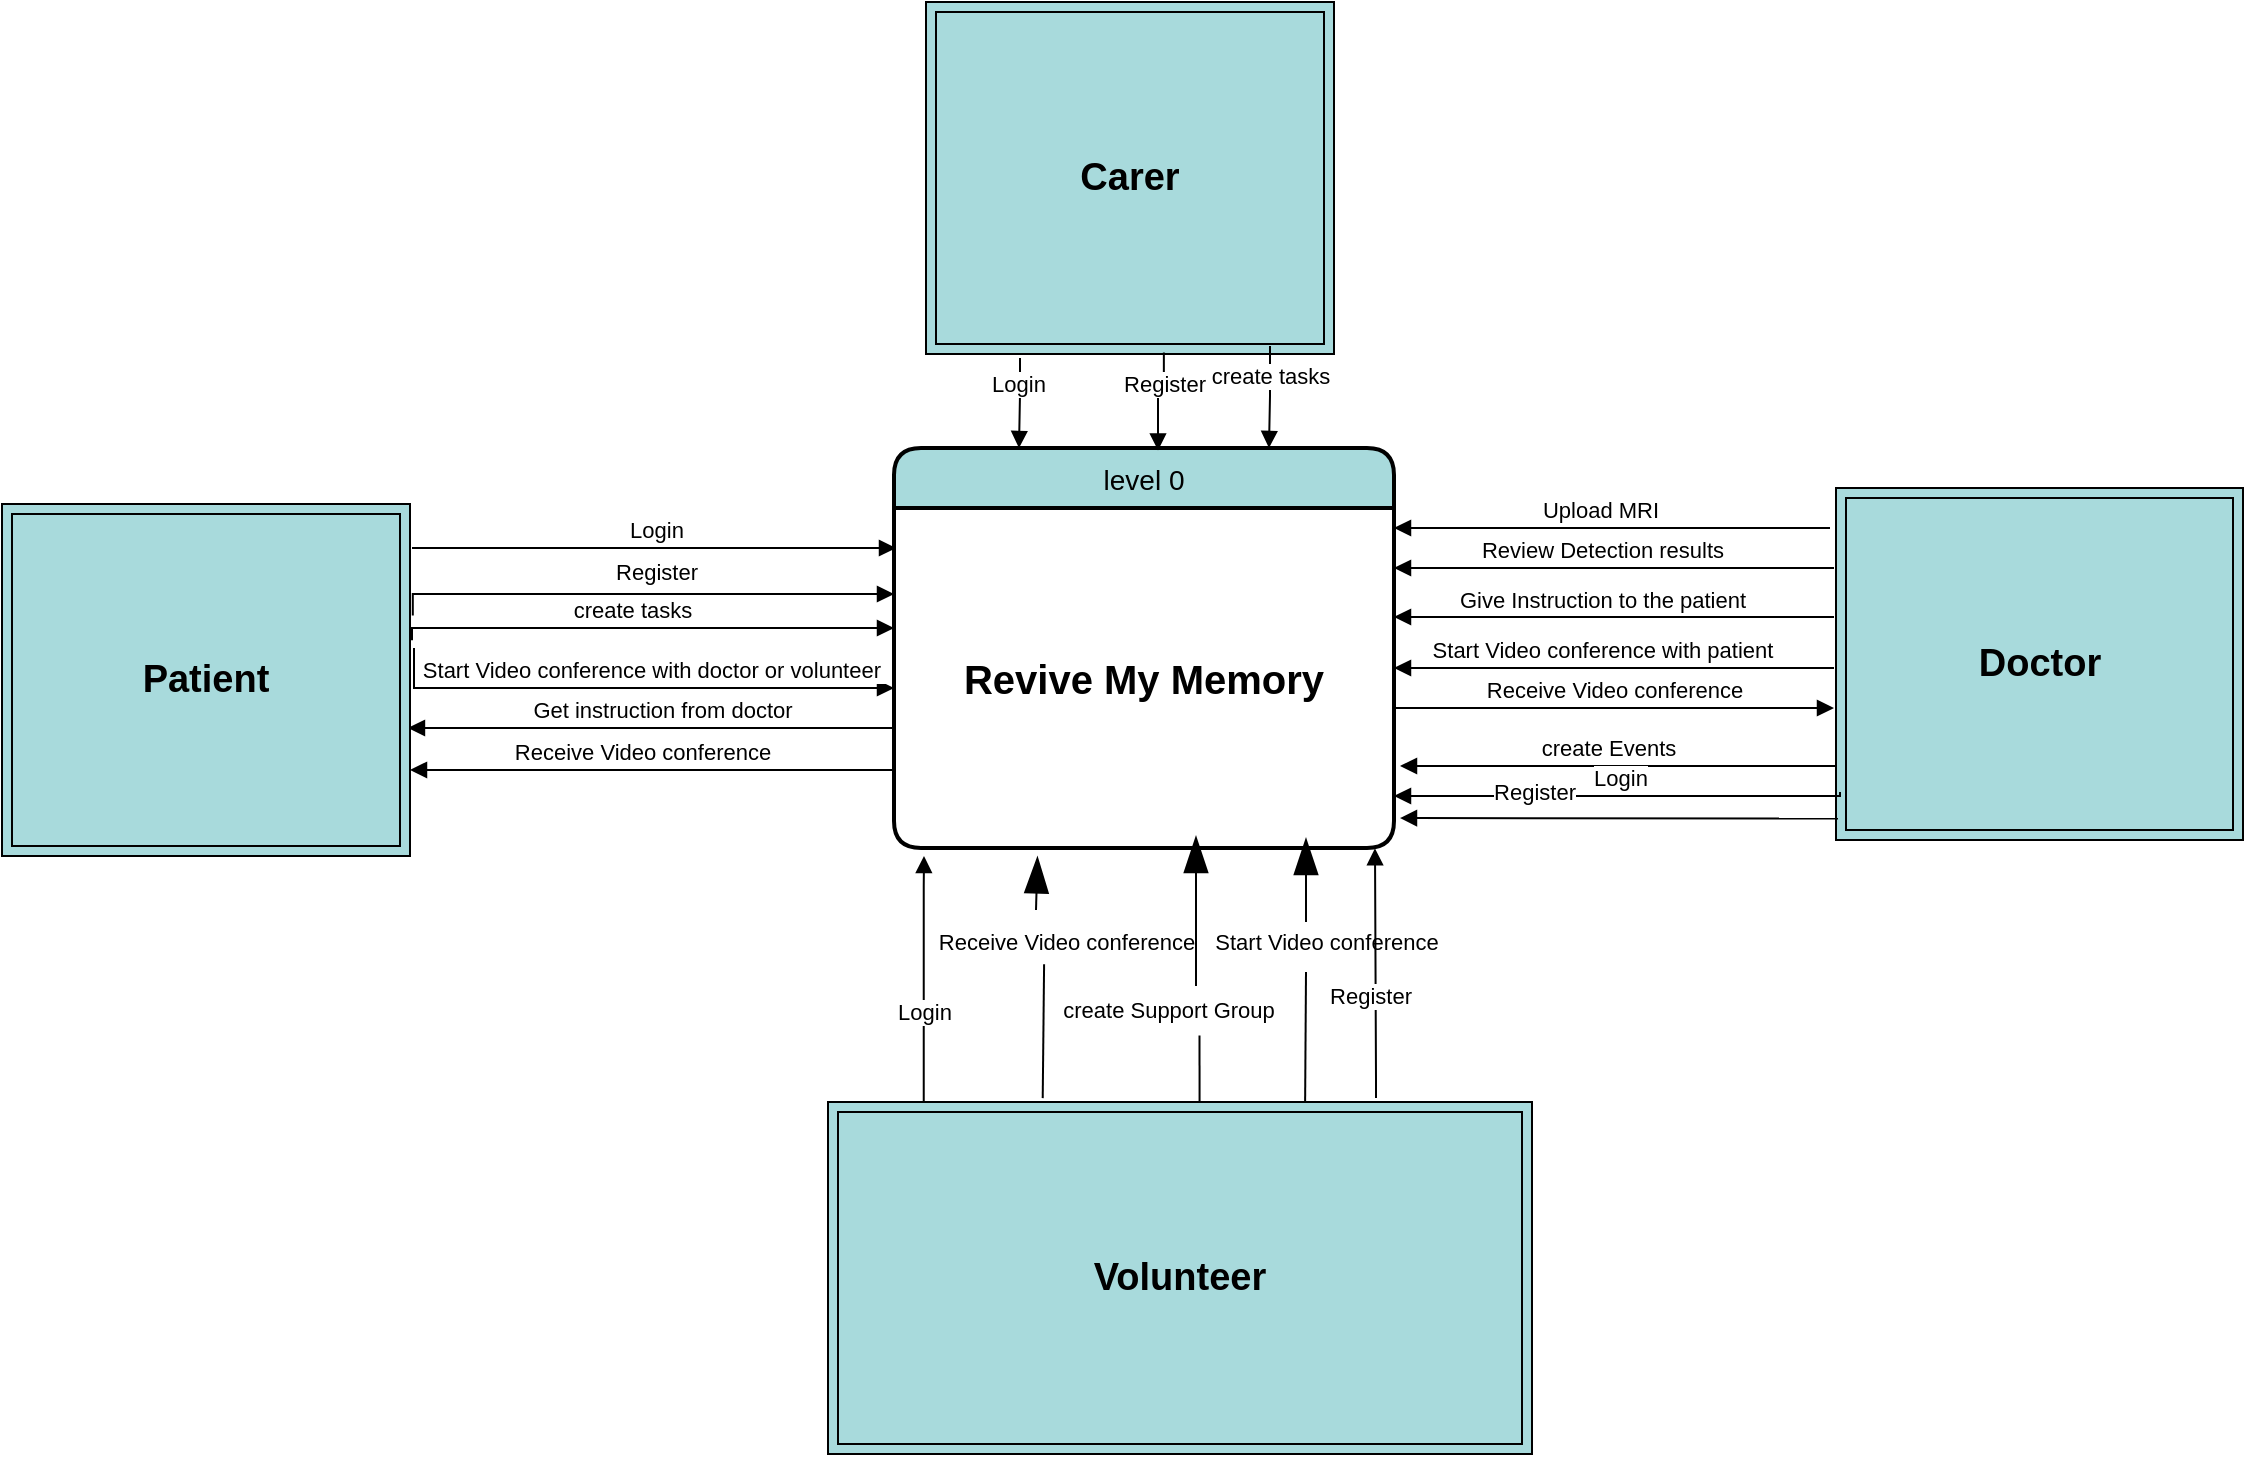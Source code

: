 <mxfile version="20.8.20" type="github">
  <diagram name="Page-1" id="Nm8yuMhBYfq0i2Mw79TL">
    <mxGraphModel dx="1434" dy="1609" grid="0" gridSize="10" guides="1" tooltips="1" connect="1" arrows="1" fold="1" page="1" pageScale="1" pageWidth="1169" pageHeight="827" math="0" shadow="0">
      <root>
        <mxCell id="0" />
        <mxCell id="1" parent="0" />
        <mxCell id="0MXYeQxeOqarbMMUeMcZ-1" value="level 0" style="swimlane;childLayout=stackLayout;horizontal=1;startSize=30;horizontalStack=0;rounded=1;fontSize=14;fontStyle=0;strokeWidth=2;resizeParent=0;resizeLast=1;shadow=0;dashed=0;align=center;fillColor=#A8DADC;" parent="1" vertex="1">
          <mxGeometry x="470" y="190" width="250" height="200" as="geometry" />
        </mxCell>
        <mxCell id="0MXYeQxeOqarbMMUeMcZ-9" value="&lt;b&gt;&lt;font style=&quot;font-size: 20px;&quot;&gt;Revive My Memory&lt;/font&gt;&lt;/b&gt;" style="text;strokeColor=none;align=center;fillColor=none;html=1;verticalAlign=middle;whiteSpace=wrap;rounded=0;" parent="0MXYeQxeOqarbMMUeMcZ-1" vertex="1">
          <mxGeometry y="30" width="250" height="170" as="geometry" />
        </mxCell>
        <mxCell id="0MXYeQxeOqarbMMUeMcZ-15" value="Login" style="html=1;verticalAlign=bottom;endArrow=block;edgeStyle=elbowEdgeStyle;elbow=vertical;curved=0;rounded=0;startArrow=none;entryX=0.004;entryY=0.121;entryDx=0;entryDy=0;entryPerimeter=0;" parent="1" target="0MXYeQxeOqarbMMUeMcZ-9" edge="1">
          <mxGeometry width="80" relative="1" as="geometry">
            <mxPoint x="229" y="240" as="sourcePoint" />
            <mxPoint x="440" y="230" as="targetPoint" />
            <Array as="points">
              <mxPoint x="380" y="240" />
              <mxPoint x="340" y="230" />
              <mxPoint x="400" y="260" />
              <mxPoint x="290" y="280" />
            </Array>
            <mxPoint as="offset" />
          </mxGeometry>
        </mxCell>
        <mxCell id="0MXYeQxeOqarbMMUeMcZ-18" value="Register" style="html=1;verticalAlign=bottom;endArrow=block;edgeStyle=elbowEdgeStyle;elbow=vertical;curved=0;rounded=0;startArrow=none;exitX=1.002;exitY=0.338;exitDx=0;exitDy=0;entryX=0;entryY=0.25;entryDx=0;entryDy=0;exitPerimeter=0;" parent="1" target="0MXYeQxeOqarbMMUeMcZ-9" edge="1">
          <mxGeometry x="0.049" y="3" width="80" relative="1" as="geometry">
            <mxPoint x="229.4" y="273.7" as="sourcePoint" />
            <mxPoint x="470" y="250" as="targetPoint" />
            <Array as="points">
              <mxPoint x="330" y="263" />
              <mxPoint x="260" y="253" />
              <mxPoint x="250" y="260" />
              <mxPoint x="290" y="253" />
              <mxPoint x="290" y="260" />
              <mxPoint x="370" y="260" />
              <mxPoint x="330" y="250" />
              <mxPoint x="400" y="280" />
              <mxPoint x="290" y="300" />
            </Array>
            <mxPoint y="1" as="offset" />
          </mxGeometry>
        </mxCell>
        <mxCell id="0MXYeQxeOqarbMMUeMcZ-20" value="create tasks" style="html=1;verticalAlign=bottom;endArrow=block;edgeStyle=elbowEdgeStyle;elbow=vertical;curved=0;rounded=0;startArrow=none;exitX=1;exitY=0.421;exitDx=0;exitDy=0;exitPerimeter=0;" parent="1" edge="1">
          <mxGeometry x="-0.06" width="80" relative="1" as="geometry">
            <mxPoint x="229" y="286.15" as="sourcePoint" />
            <mxPoint x="470" y="280" as="targetPoint" />
            <Array as="points">
              <mxPoint x="340" y="280" />
              <mxPoint x="400" y="270" />
              <mxPoint x="240" y="280" />
              <mxPoint x="400" y="320" />
              <mxPoint x="290" y="340" />
            </Array>
            <mxPoint as="offset" />
          </mxGeometry>
        </mxCell>
        <mxCell id="0MXYeQxeOqarbMMUeMcZ-21" value="Start Video&amp;nbsp;conference with doctor or&amp;nbsp;volunteer&amp;nbsp;" style="html=1;verticalAlign=bottom;endArrow=block;edgeStyle=elbowEdgeStyle;elbow=vertical;curved=0;rounded=0;startArrow=none;" parent="1" edge="1">
          <mxGeometry x="0.077" width="80" relative="1" as="geometry">
            <mxPoint x="230" y="290" as="sourcePoint" />
            <mxPoint x="470" y="310" as="targetPoint" />
            <Array as="points">
              <mxPoint x="330" y="310" />
              <mxPoint x="400" y="330" />
              <mxPoint x="290" y="350" />
            </Array>
            <mxPoint as="offset" />
          </mxGeometry>
        </mxCell>
        <mxCell id="0MXYeQxeOqarbMMUeMcZ-23" value="Upload MRI" style="html=1;verticalAlign=bottom;endArrow=block;edgeStyle=elbowEdgeStyle;elbow=vertical;curved=0;rounded=0;startArrow=none;" parent="1" target="0MXYeQxeOqarbMMUeMcZ-9" edge="1">
          <mxGeometry x="0.053" width="80" relative="1" as="geometry">
            <mxPoint x="938" y="230" as="sourcePoint" />
            <mxPoint x="960" y="290" as="targetPoint" />
            <Array as="points">
              <mxPoint x="860" y="230" />
              <mxPoint x="810" y="290" />
              <mxPoint x="880" y="310" />
              <mxPoint x="770" y="330" />
            </Array>
            <mxPoint as="offset" />
          </mxGeometry>
        </mxCell>
        <mxCell id="0MXYeQxeOqarbMMUeMcZ-24" value="Get instruction from doctor" style="html=1;verticalAlign=bottom;endArrow=block;edgeStyle=elbowEdgeStyle;elbow=vertical;curved=0;rounded=0;startArrow=none;exitX=0;exitY=0.5;exitDx=0;exitDy=0;entryX=0.995;entryY=0.632;entryDx=0;entryDy=0;entryPerimeter=0;" parent="1" source="0MXYeQxeOqarbMMUeMcZ-9" target="ebdVjya2JHvsOeHQLmHW-1" edge="1">
          <mxGeometry x="0.053" width="80" relative="1" as="geometry">
            <mxPoint x="470" y="320" as="sourcePoint" />
            <mxPoint x="261" y="327" as="targetPoint" />
            <Array as="points">
              <mxPoint x="400" y="330" />
              <mxPoint x="392" y="320" />
              <mxPoint x="342" y="380" />
              <mxPoint x="412" y="400" />
              <mxPoint x="302" y="420" />
            </Array>
            <mxPoint as="offset" />
          </mxGeometry>
        </mxCell>
        <mxCell id="0MXYeQxeOqarbMMUeMcZ-25" value="Review Detection results" style="html=1;verticalAlign=bottom;endArrow=block;edgeStyle=elbowEdgeStyle;elbow=vertical;curved=0;rounded=0;startArrow=none;" parent="1" edge="1">
          <mxGeometry x="0.053" width="80" relative="1" as="geometry">
            <mxPoint x="940" y="250" as="sourcePoint" />
            <mxPoint x="720" y="250" as="targetPoint" />
            <Array as="points">
              <mxPoint x="862" y="250" />
              <mxPoint x="812" y="310" />
              <mxPoint x="882" y="330" />
              <mxPoint x="772" y="350" />
            </Array>
            <mxPoint as="offset" />
          </mxGeometry>
        </mxCell>
        <mxCell id="0MXYeQxeOqarbMMUeMcZ-27" value="Give Instruction to the patient" style="html=1;verticalAlign=bottom;endArrow=block;edgeStyle=elbowEdgeStyle;elbow=vertical;curved=0;rounded=0;startArrow=none;" parent="1" edge="1">
          <mxGeometry x="0.053" width="80" relative="1" as="geometry">
            <mxPoint x="940" y="274.5" as="sourcePoint" />
            <mxPoint x="720" y="274.5" as="targetPoint" />
            <Array as="points">
              <mxPoint x="862" y="274.5" />
              <mxPoint x="812" y="334.5" />
              <mxPoint x="882" y="354.5" />
              <mxPoint x="772" y="374.5" />
            </Array>
            <mxPoint as="offset" />
          </mxGeometry>
        </mxCell>
        <mxCell id="0MXYeQxeOqarbMMUeMcZ-29" value="Receive&amp;nbsp;Video conference" style="html=1;verticalAlign=bottom;endArrow=block;edgeStyle=elbowEdgeStyle;elbow=vertical;curved=0;rounded=0;startArrow=none;" parent="1" edge="1">
          <mxGeometry x="0.004" width="80" relative="1" as="geometry">
            <mxPoint x="719" y="320" as="sourcePoint" />
            <mxPoint x="940" y="320" as="targetPoint" />
            <Array as="points">
              <mxPoint x="870" y="320" />
              <mxPoint x="830" y="310" />
              <mxPoint x="852" y="470" />
              <mxPoint x="802" y="530" />
              <mxPoint x="872" y="550" />
              <mxPoint x="762" y="570" />
            </Array>
            <mxPoint as="offset" />
          </mxGeometry>
        </mxCell>
        <mxCell id="0MXYeQxeOqarbMMUeMcZ-31" value="Start Video conference with patient" style="html=1;verticalAlign=bottom;endArrow=block;edgeStyle=elbowEdgeStyle;elbow=vertical;curved=0;rounded=0;startArrow=none;" parent="1" edge="1">
          <mxGeometry x="0.053" width="80" relative="1" as="geometry">
            <mxPoint x="940" y="300" as="sourcePoint" />
            <mxPoint x="720" y="300" as="targetPoint" />
            <Array as="points">
              <mxPoint x="862" y="300" />
              <mxPoint x="812" y="360" />
              <mxPoint x="882" y="380" />
              <mxPoint x="772" y="400" />
            </Array>
            <mxPoint as="offset" />
          </mxGeometry>
        </mxCell>
        <mxCell id="0MXYeQxeOqarbMMUeMcZ-33" value="Receive&amp;nbsp;Video conference" style="html=1;verticalAlign=bottom;endArrow=block;edgeStyle=elbowEdgeStyle;elbow=vertical;curved=0;rounded=0;startArrow=none;exitX=0;exitY=0.75;exitDx=0;exitDy=0;entryX=1;entryY=0.756;entryDx=0;entryDy=0;entryPerimeter=0;" parent="1" source="0MXYeQxeOqarbMMUeMcZ-9" target="ebdVjya2JHvsOeHQLmHW-1" edge="1">
          <mxGeometry x="0.053" width="80" relative="1" as="geometry">
            <mxPoint x="460" y="350" as="sourcePoint" />
            <mxPoint x="223" y="351" as="targetPoint" />
            <Array as="points">
              <mxPoint x="340" y="351" />
              <mxPoint x="382" y="365" />
              <mxPoint x="332" y="425" />
              <mxPoint x="402" y="445" />
              <mxPoint x="292" y="465" />
            </Array>
            <mxPoint as="offset" />
          </mxGeometry>
        </mxCell>
        <mxCell id="0MXYeQxeOqarbMMUeMcZ-37" value="" style="endArrow=blockThin;endSize=16;endFill=1;html=1;rounded=0;fontSize=11;startArrow=none;entryX=0.287;entryY=1.025;entryDx=0;entryDy=0;entryPerimeter=0;" parent="1" target="0MXYeQxeOqarbMMUeMcZ-9" edge="1">
          <mxGeometry x="-1" y="212" width="160" relative="1" as="geometry">
            <mxPoint x="541" y="421" as="sourcePoint" />
            <mxPoint x="600" y="390" as="targetPoint" />
            <Array as="points" />
            <mxPoint x="-70" y="12" as="offset" />
          </mxGeometry>
        </mxCell>
        <mxCell id="0MXYeQxeOqarbMMUeMcZ-38" value="" style="endArrow=none;endSize=16;endFill=1;html=1;rounded=0;fontSize=11;entryX=0.425;entryY=0.967;entryDx=0;entryDy=0;entryPerimeter=0;exitX=0.305;exitY=-0.011;exitDx=0;exitDy=0;exitPerimeter=0;" parent="1" target="0MXYeQxeOqarbMMUeMcZ-36" edge="1" source="ebdVjya2JHvsOeHQLmHW-2">
          <mxGeometry x="-1" y="212" width="160" relative="1" as="geometry">
            <mxPoint x="532" y="519" as="sourcePoint" />
            <mxPoint x="603" y="391" as="targetPoint" />
            <Array as="points" />
            <mxPoint x="-70" y="12" as="offset" />
          </mxGeometry>
        </mxCell>
        <mxCell id="0MXYeQxeOqarbMMUeMcZ-36" value="Receive Video conference" style="text;html=1;align=center;verticalAlign=middle;resizable=0;points=[];autosize=1;strokeColor=none;fillColor=none;fontSize=11;" parent="1" vertex="1">
          <mxGeometry x="483" y="424" width="146" height="25" as="geometry" />
        </mxCell>
        <mxCell id="0MXYeQxeOqarbMMUeMcZ-40" value="" style="endArrow=blockThin;endSize=16;endFill=1;html=1;rounded=0;fontSize=11;startArrow=none;entryX=0.25;entryY=1;entryDx=0;entryDy=0;" parent="1" edge="1">
          <mxGeometry x="-1" y="212" width="160" relative="1" as="geometry">
            <mxPoint x="676" y="427" as="sourcePoint" />
            <mxPoint x="676" y="385" as="targetPoint" />
            <Array as="points" />
            <mxPoint x="-70" y="12" as="offset" />
          </mxGeometry>
        </mxCell>
        <mxCell id="0MXYeQxeOqarbMMUeMcZ-41" value="" style="endArrow=none;endSize=16;endFill=1;html=1;rounded=0;fontSize=11;exitX=0.722;exitY=0.008;exitDx=0;exitDy=0;exitPerimeter=0;" parent="1" edge="1">
          <mxGeometry x="-1" y="212" width="160" relative="1" as="geometry">
            <mxPoint x="675.534" y="521.344" as="sourcePoint" />
            <mxPoint x="676" y="452" as="targetPoint" />
            <Array as="points" />
            <mxPoint x="-70" y="12" as="offset" />
          </mxGeometry>
        </mxCell>
        <mxCell id="0MXYeQxeOqarbMMUeMcZ-42" value="create Events" style="html=1;verticalAlign=bottom;endArrow=block;edgeStyle=elbowEdgeStyle;elbow=vertical;curved=0;rounded=0;startArrow=none;exitX=0.008;exitY=0.783;exitDx=0;exitDy=0;exitPerimeter=0;" parent="1" source="ebdVjya2JHvsOeHQLmHW-3" edge="1">
          <mxGeometry x="0.053" width="80" relative="1" as="geometry">
            <mxPoint x="936" y="349" as="sourcePoint" />
            <mxPoint x="723" y="349" as="targetPoint" />
            <Array as="points">
              <mxPoint x="858" y="349" />
              <mxPoint x="808" y="409" />
              <mxPoint x="878" y="429" />
              <mxPoint x="768" y="449" />
            </Array>
            <mxPoint as="offset" />
          </mxGeometry>
        </mxCell>
        <mxCell id="0MXYeQxeOqarbMMUeMcZ-39" value="Start Video conference" style="text;html=1;align=center;verticalAlign=middle;resizable=0;points=[];autosize=1;strokeColor=none;fillColor=none;fontSize=11;" parent="1" vertex="1">
          <mxGeometry x="621" y="424" width="130" height="25" as="geometry" />
        </mxCell>
        <mxCell id="0MXYeQxeOqarbMMUeMcZ-46" value="" style="endArrow=blockThin;endSize=16;endFill=1;html=1;rounded=0;fontSize=11;startArrow=none;entryX=0.25;entryY=1;entryDx=0;entryDy=0;" parent="1" edge="1">
          <mxGeometry x="-1" y="212" width="160" relative="1" as="geometry">
            <mxPoint x="621" y="459" as="sourcePoint" />
            <mxPoint x="621" y="384" as="targetPoint" />
            <Array as="points" />
            <mxPoint x="-70" y="12" as="offset" />
          </mxGeometry>
        </mxCell>
        <mxCell id="0MXYeQxeOqarbMMUeMcZ-47" value="create Support Group" style="text;html=1;align=center;verticalAlign=middle;resizable=0;points=[];autosize=1;strokeColor=none;fillColor=none;fontSize=11;" parent="1" vertex="1">
          <mxGeometry x="545" y="458" width="124" height="25" as="geometry" />
        </mxCell>
        <mxCell id="0MXYeQxeOqarbMMUeMcZ-50" value="" style="endArrow=none;endSize=16;endFill=1;html=1;rounded=0;fontSize=11;entryX=0.627;entryY=1.032;entryDx=0;entryDy=0;entryPerimeter=0;exitX=0.57;exitY=0.006;exitDx=0;exitDy=0;exitPerimeter=0;" parent="1" target="0MXYeQxeOqarbMMUeMcZ-47" edge="1">
          <mxGeometry x="-1" y="212" width="160" relative="1" as="geometry">
            <mxPoint x="622.79" y="521.008" as="sourcePoint" />
            <mxPoint x="616" y="447" as="targetPoint" />
            <Array as="points" />
            <mxPoint x="-70" y="12" as="offset" />
          </mxGeometry>
        </mxCell>
        <mxCell id="ebdVjya2JHvsOeHQLmHW-1" value="&lt;b&gt;&lt;font style=&quot;font-size: 19px;&quot;&gt;Patient&lt;/font&gt;&lt;/b&gt;" style="shape=ext;margin=3;double=1;whiteSpace=wrap;html=1;align=center;fillColor=#A8DADC;" parent="1" vertex="1">
          <mxGeometry x="24" y="218" width="204" height="176" as="geometry" />
        </mxCell>
        <mxCell id="ebdVjya2JHvsOeHQLmHW-2" value="&lt;b&gt;&lt;font style=&quot;font-size: 19px;&quot;&gt;Volunteer&lt;/font&gt;&lt;/b&gt;" style="shape=ext;margin=3;double=1;whiteSpace=wrap;html=1;align=center;fillColor=#A8DADC;" parent="1" vertex="1">
          <mxGeometry x="437" y="517" width="352" height="176" as="geometry" />
        </mxCell>
        <mxCell id="ebdVjya2JHvsOeHQLmHW-3" value="&lt;b&gt;&lt;font style=&quot;font-size: 19px;&quot;&gt;Doctor&lt;/font&gt;&lt;/b&gt;" style="shape=ext;margin=3;double=1;whiteSpace=wrap;html=1;align=center;fillColor=#A8DADC;" parent="1" vertex="1">
          <mxGeometry x="941" y="210" width="203.5" height="176" as="geometry" />
        </mxCell>
        <mxCell id="LUe6OnfxEQRZptLhmiOy-1" value="Login" style="html=1;verticalAlign=bottom;endArrow=block;edgeStyle=elbowEdgeStyle;elbow=vertical;curved=0;rounded=0;startArrow=none;exitX=0.136;exitY=-0.002;exitDx=0;exitDy=0;exitPerimeter=0;" edge="1" parent="1" source="ebdVjya2JHvsOeHQLmHW-2">
          <mxGeometry x="-0.413" width="80" relative="1" as="geometry">
            <mxPoint x="476" y="508" as="sourcePoint" />
            <mxPoint x="485" y="394" as="targetPoint" />
            <Array as="points">
              <mxPoint x="491" y="409" />
              <mxPoint x="490" y="420" />
              <mxPoint x="483" y="453" />
              <mxPoint x="466" y="432" />
              <mxPoint x="526" y="462" />
              <mxPoint x="416" y="482" />
            </Array>
            <mxPoint as="offset" />
          </mxGeometry>
        </mxCell>
        <mxCell id="LUe6OnfxEQRZptLhmiOy-2" value="Register" style="html=1;verticalAlign=bottom;endArrow=block;edgeStyle=elbowEdgeStyle;elbow=vertical;curved=0;rounded=0;startArrow=none;entryX=0.962;entryY=1.001;entryDx=0;entryDy=0;entryPerimeter=0;endFill=1;" edge="1" parent="1" target="0MXYeQxeOqarbMMUeMcZ-9">
          <mxGeometry x="-0.317" y="4" width="80" relative="1" as="geometry">
            <mxPoint x="711" y="515" as="sourcePoint" />
            <mxPoint x="778.6" y="483.0" as="targetPoint" />
            <Array as="points">
              <mxPoint x="711" y="505" />
              <mxPoint x="708" y="493" />
              <mxPoint x="638.6" y="483.0" />
              <mxPoint x="568.6" y="473.0" />
              <mxPoint x="558.6" y="480.0" />
              <mxPoint x="598.6" y="473.0" />
              <mxPoint x="598.6" y="480.0" />
              <mxPoint x="678.6" y="480.0" />
              <mxPoint x="638.6" y="470.0" />
              <mxPoint x="708.6" y="500.0" />
              <mxPoint x="598.6" y="520" />
            </Array>
            <mxPoint x="1" as="offset" />
          </mxGeometry>
        </mxCell>
        <mxCell id="LUe6OnfxEQRZptLhmiOy-3" value="Login" style="html=1;verticalAlign=bottom;endArrow=none;edgeStyle=elbowEdgeStyle;elbow=vertical;curved=0;rounded=0;startArrow=block;startFill=1;endFill=0;" edge="1" parent="1">
          <mxGeometry width="80" relative="1" as="geometry">
            <mxPoint x="720" y="364" as="sourcePoint" />
            <mxPoint x="943" y="362" as="targetPoint" />
            <Array as="points">
              <mxPoint x="871" y="364" />
              <mxPoint x="831" y="354" />
              <mxPoint x="891" y="384" />
              <mxPoint x="781" y="404" />
            </Array>
            <mxPoint as="offset" />
          </mxGeometry>
        </mxCell>
        <mxCell id="LUe6OnfxEQRZptLhmiOy-4" value="Register" style="html=1;verticalAlign=bottom;endArrow=none;edgeStyle=elbowEdgeStyle;elbow=vertical;curved=0;rounded=0;startArrow=block;startFill=1;endFill=0;exitX=1.012;exitY=0.912;exitDx=0;exitDy=0;exitPerimeter=0;" edge="1" parent="1" source="0MXYeQxeOqarbMMUeMcZ-9">
          <mxGeometry x="-0.39" y="4" width="80" relative="1" as="geometry">
            <mxPoint x="742" y="378" as="sourcePoint" />
            <mxPoint x="942" y="375" as="targetPoint" />
            <Array as="points">
              <mxPoint x="810.6" y="375.3" />
              <mxPoint x="740.6" y="365.3" />
              <mxPoint x="730.6" y="372.3" />
              <mxPoint x="770.6" y="365.3" />
              <mxPoint x="770.6" y="372.3" />
              <mxPoint x="850.6" y="372.3" />
              <mxPoint x="810.6" y="362.3" />
              <mxPoint x="880.6" y="392.3" />
              <mxPoint x="770.6" y="412.3" />
            </Array>
            <mxPoint as="offset" />
          </mxGeometry>
        </mxCell>
        <mxCell id="LUe6OnfxEQRZptLhmiOy-8" value="&lt;b&gt;&lt;font style=&quot;font-size: 19px;&quot;&gt;Carer&lt;/font&gt;&lt;/b&gt;" style="shape=ext;margin=3;double=1;whiteSpace=wrap;html=1;align=center;fillColor=#A8DADC;" vertex="1" parent="1">
          <mxGeometry x="486" y="-33" width="204" height="176" as="geometry" />
        </mxCell>
        <mxCell id="LUe6OnfxEQRZptLhmiOy-10" value="Login" style="html=1;verticalAlign=bottom;endArrow=block;edgeStyle=elbowEdgeStyle;elbow=vertical;curved=0;rounded=0;startArrow=none;entryX=0.25;entryY=0;entryDx=0;entryDy=0;" edge="1" parent="1" target="0MXYeQxeOqarbMMUeMcZ-1">
          <mxGeometry width="80" relative="1" as="geometry">
            <mxPoint x="533" y="145" as="sourcePoint" />
            <mxPoint x="531" y="102" as="targetPoint" />
            <Array as="points">
              <mxPoint x="535" y="163" />
              <mxPoint x="350" y="141" />
            </Array>
            <mxPoint as="offset" />
          </mxGeometry>
        </mxCell>
        <mxCell id="LUe6OnfxEQRZptLhmiOy-11" value="Register" style="html=1;verticalAlign=bottom;endArrow=block;edgeStyle=elbowEdgeStyle;elbow=vertical;curved=0;rounded=0;startArrow=none;exitX=0.583;exitY=0.996;exitDx=0;exitDy=0;entryX=0.528;entryY=0.006;entryDx=0;entryDy=0;exitPerimeter=0;entryPerimeter=0;" edge="1" parent="1" source="LUe6OnfxEQRZptLhmiOy-8" target="0MXYeQxeOqarbMMUeMcZ-1">
          <mxGeometry x="0.049" y="3" width="80" relative="1" as="geometry">
            <mxPoint x="256" y="59" as="sourcePoint" />
            <mxPoint x="496.6" y="48.3" as="targetPoint" />
            <Array as="points">
              <mxPoint x="607" y="156" />
              <mxPoint x="356.6" y="48.3" />
              <mxPoint x="286.6" y="38.3" />
              <mxPoint x="276.6" y="45.3" />
              <mxPoint x="316.6" y="38.3" />
              <mxPoint x="316.6" y="45.3" />
              <mxPoint x="396.6" y="45.3" />
              <mxPoint x="356.6" y="35.3" />
              <mxPoint x="426.6" y="65.3" />
              <mxPoint x="316.6" y="85.3" />
            </Array>
            <mxPoint y="1" as="offset" />
          </mxGeometry>
        </mxCell>
        <mxCell id="LUe6OnfxEQRZptLhmiOy-13" value="create tasks" style="html=1;verticalAlign=bottom;endArrow=block;edgeStyle=elbowEdgeStyle;elbow=vertical;curved=0;rounded=0;startArrow=none;entryX=0.75;entryY=0;entryDx=0;entryDy=0;" edge="1" parent="1" target="0MXYeQxeOqarbMMUeMcZ-1">
          <mxGeometry x="-0.06" width="80" relative="1" as="geometry">
            <mxPoint x="658" y="139" as="sourcePoint" />
            <mxPoint x="516" y="65.85" as="targetPoint" />
            <Array as="points">
              <mxPoint x="658" y="164" />
              <mxPoint x="446" y="55.85" />
              <mxPoint x="286" y="65.85" />
              <mxPoint x="446" y="105.85" />
              <mxPoint x="336" y="125.85" />
            </Array>
            <mxPoint as="offset" />
          </mxGeometry>
        </mxCell>
      </root>
    </mxGraphModel>
  </diagram>
</mxfile>
